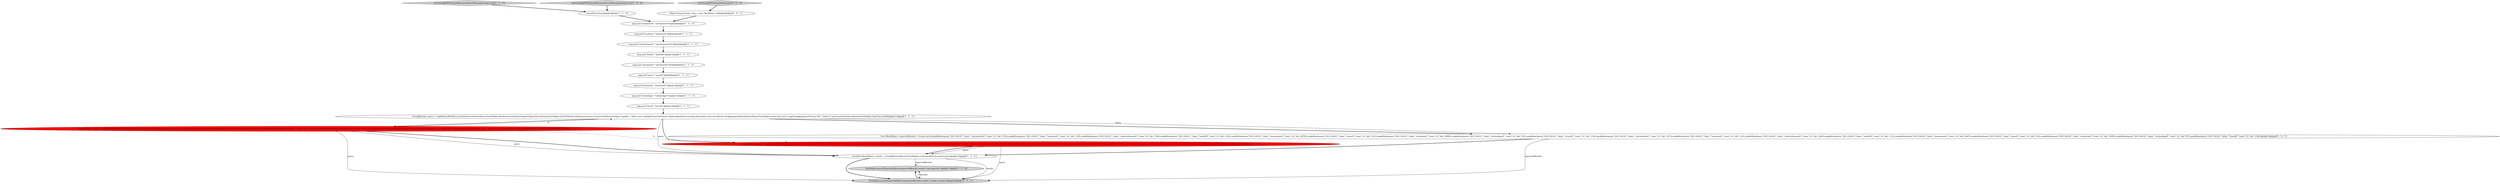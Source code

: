 digraph {
7 [style = filled, label = "cannotVectorize()@@@3@@@['1', '1', '0']", fillcolor = white, shape = ellipse image = "AAA0AAABBB1BBB"];
0 [style = filled, label = "TestHelper.assertExpectedObjects(expectedResults,results,\"non-injective\")@@@17@@@['1', '1', '0']", fillcolor = lightgray, shape = ellipse image = "AAA0AAABBB1BBB"];
9 [style = filled, label = "map.put(\"technology\",\"technology0\")@@@11@@@['1', '1', '1']", fillcolor = white, shape = ellipse image = "AAA0AAABBB1BBB"];
13 [style = filled, label = "map.put(\"business\",\"business0\")@@@5@@@['1', '1', '1']", fillcolor = white, shape = ellipse image = "AAA0AAABBB1BBB"];
8 [style = filled, label = "map.put(\"premium\",\"premium0\")@@@10@@@['1', '1', '1']", fillcolor = white, shape = ellipse image = "AAA0AAABBB1BBB"];
14 [style = filled, label = "map.put(\"mezzanine\",\"mezzanine0\")@@@8@@@['1', '1', '1']", fillcolor = white, shape = ellipse image = "AAA0AAABBB1BBB"];
12 [style = filled, label = "Iterable<ResultRow> results = GroupByQueryRunnerTestHelper.runQuery(factory,runner,query)@@@15@@@['1', '1', '1']", fillcolor = white, shape = ellipse image = "AAA0AAABBB1BBB"];
18 [style = filled, label = "Map<String,String> map = new HashMap<>()@@@3@@@['0', '0', '1']", fillcolor = white, shape = ellipse image = "AAA0AAABBB3BBB"];
3 [style = filled, label = "map.put(\"health\",\"health0\")@@@7@@@['1', '1', '1']", fillcolor = white, shape = ellipse image = "AAA0AAABBB1BBB"];
4 [style = filled, label = "testGroupByWithSimpleRenameRetainMissingNonInjective['1', '0', '0']", fillcolor = lightgray, shape = diamond image = "AAA0AAABBB1BBB"];
17 [style = filled, label = "testGroupByWithSimpleRenameRetainMissingNonInjective['0', '1', '0']", fillcolor = lightgray, shape = diamond image = "AAA0AAABBB2BBB"];
20 [style = filled, label = "List<ResultRow> expectedResults = Arrays.asList(makeRow(query,\"2011-04-01\",\"alias\",\"automotive0\",\"rows\",1L,\"idx\",135L),makeRow(query,\"2011-04-01\",\"alias\",\"business0\",\"rows\",1L,\"idx\",118L),makeRow(query,\"2011-04-01\",\"alias\",\"entertainment0\",\"rows\",1L,\"idx\",158L),makeRow(query,\"2011-04-01\",\"alias\",\"health0\",\"rows\",1L,\"idx\",120L),makeRow(query,\"2011-04-01\",\"alias\",\"mezzanine0\",\"rows\",3L,\"idx\",2870L),makeRow(query,\"2011-04-01\",\"alias\",\"news0\",\"rows\",1L,\"idx\",121L),makeRow(query,\"2011-04-01\",\"alias\",\"premium0\",\"rows\",3L,\"idx\",2900L),makeRow(query,\"2011-04-01\",\"alias\",\"technology0\",\"rows\",1L,\"idx\",78L),makeRow(query,\"2011-04-01\",\"alias\",\"travel0\",\"rows\",1L,\"idx\",119L),makeRow(query,\"2011-04-02\",\"alias\",\"automotive0\",\"rows\",1L,\"idx\",147L),makeRow(query,\"2011-04-02\",\"alias\",\"business0\",\"rows\",1L,\"idx\",112L),makeRow(query,\"2011-04-02\",\"alias\",\"entertainment0\",\"rows\",1L,\"idx\",166L),makeRow(query,\"2011-04-02\",\"alias\",\"health0\",\"rows\",1L,\"idx\",113L),makeRow(query,\"2011-04-02\",\"alias\",\"mezzanine0\",\"rows\",3L,\"idx\",2447L),makeRow(query,\"2011-04-02\",\"alias\",\"news0\",\"rows\",1L,\"idx\",114L),makeRow(query,\"2011-04-02\",\"alias\",\"premium0\",\"rows\",3L,\"idx\",2505L),makeRow(query,\"2011-04-02\",\"alias\",\"technology0\",\"rows\",1L,\"idx\",97L),makeRow(query,\"2011-04-02\",\"alias\",\"travel0\",\"rows\",1L,\"idx\",126L))@@@14@@@['0', '0', '1']", fillcolor = white, shape = ellipse image = "AAA0AAABBB3BBB"];
10 [style = filled, label = "map.put(\"automotive\",\"automotive0\")@@@4@@@['1', '1', '1']", fillcolor = white, shape = ellipse image = "AAA0AAABBB1BBB"];
6 [style = filled, label = "GroupByQuery query = makeQueryBuilder().setDataSource(QueryRunnerTestHelper.dataSource).setQuerySegmentSpec(QueryRunnerTestHelper.firstToThird).setDimensions(new ExtractionDimensionSpec(\"quality\",\"alias\",new LookupExtractionFn(new MapLookupExtractor(map,false),false,null,true,false))).setAggregatorSpecs(QueryRunnerTestHelper.rowsCount,new LongSumAggregatorFactory(\"idx\",\"index\")).setGranularity(QueryRunnerTestHelper.dayGran).build()@@@13@@@['1', '1', '1']", fillcolor = white, shape = ellipse image = "AAA0AAABBB1BBB"];
19 [style = filled, label = "testGroupByWithSimpleRename['0', '0', '1']", fillcolor = lightgray, shape = diamond image = "AAA0AAABBB3BBB"];
2 [style = filled, label = "TestHelper.assertExpectedObjects(expectedResults,results,\"simple-rename\")@@@16@@@['1', '1', '1']", fillcolor = lightgray, shape = ellipse image = "AAA0AAABBB1BBB"];
1 [style = filled, label = "map.put(\"entertainment\",\"entertainment0\")@@@6@@@['1', '1', '1']", fillcolor = white, shape = ellipse image = "AAA0AAABBB1BBB"];
16 [style = filled, label = "GroupByQuery query = makeQueryBuilder().setDataSource(QueryRunnerTestHelper.DATA_SOURCE).setQuerySegmentSpec(QueryRunnerTestHelper.FIRST_TO_THIRD).setDimensions(new ExtractionDimensionSpec(\"quality\",\"alias\",new LookupExtractionFn(new MapLookupExtractor(map,false),true,null,false,false))).setAggregatorSpecs(QueryRunnerTestHelper.ROWS_COUNT,new LongSumAggregatorFactory(\"idx\",\"index\")).setGranularity(QueryRunnerTestHelper.DAY_GRAN).build()@@@14@@@['0', '1', '0']", fillcolor = red, shape = ellipse image = "AAA1AAABBB2BBB"];
5 [style = filled, label = "map.put(\"travel\",\"travel0\")@@@12@@@['1', '1', '1']", fillcolor = white, shape = ellipse image = "AAA0AAABBB1BBB"];
11 [style = filled, label = "map.put(\"news\",\"news0\")@@@9@@@['1', '1', '1']", fillcolor = white, shape = ellipse image = "AAA0AAABBB1BBB"];
15 [style = filled, label = "GroupByQuery query = makeQueryBuilder().setDataSource(QueryRunnerTestHelper.dataSource).setQuerySegmentSpec(QueryRunnerTestHelper.firstToThird).setDimensions(new ExtractionDimensionSpec(\"quality\",\"alias\",new LookupExtractionFn(new MapLookupExtractor(map,false),true,null,false,false))).setAggregatorSpecs(QueryRunnerTestHelper.rowsCount,new LongSumAggregatorFactory(\"idx\",\"index\")).setGranularity(QueryRunnerTestHelper.dayGran).build()@@@14@@@['1', '0', '0']", fillcolor = red, shape = ellipse image = "AAA1AAABBB1BBB"];
19->18 [style = bold, label=""];
16->12 [style = solid, label="query"];
15->16 [style = dashed, label="0"];
2->0 [style = solid, label="results"];
16->2 [style = solid, label="query"];
7->10 [style = bold, label=""];
3->14 [style = bold, label=""];
1->3 [style = bold, label=""];
12->2 [style = solid, label="results"];
4->7 [style = bold, label=""];
13->1 [style = bold, label=""];
6->15 [style = bold, label=""];
12->0 [style = solid, label="expectedResults"];
15->12 [style = solid, label="query"];
17->7 [style = bold, label=""];
6->20 [style = bold, label=""];
12->2 [style = bold, label=""];
2->0 [style = bold, label=""];
5->6 [style = bold, label=""];
18->10 [style = bold, label=""];
10->13 [style = bold, label=""];
6->16 [style = bold, label=""];
15->2 [style = solid, label="query"];
20->12 [style = bold, label=""];
8->9 [style = bold, label=""];
15->6 [style = dashed, label="0"];
20->2 [style = solid, label="expectedResults"];
9->5 [style = bold, label=""];
6->12 [style = solid, label="query"];
11->8 [style = bold, label=""];
0->2 [style = dashed, label="0"];
15->12 [style = bold, label=""];
6->20 [style = solid, label="query"];
14->11 [style = bold, label=""];
16->12 [style = bold, label=""];
}
